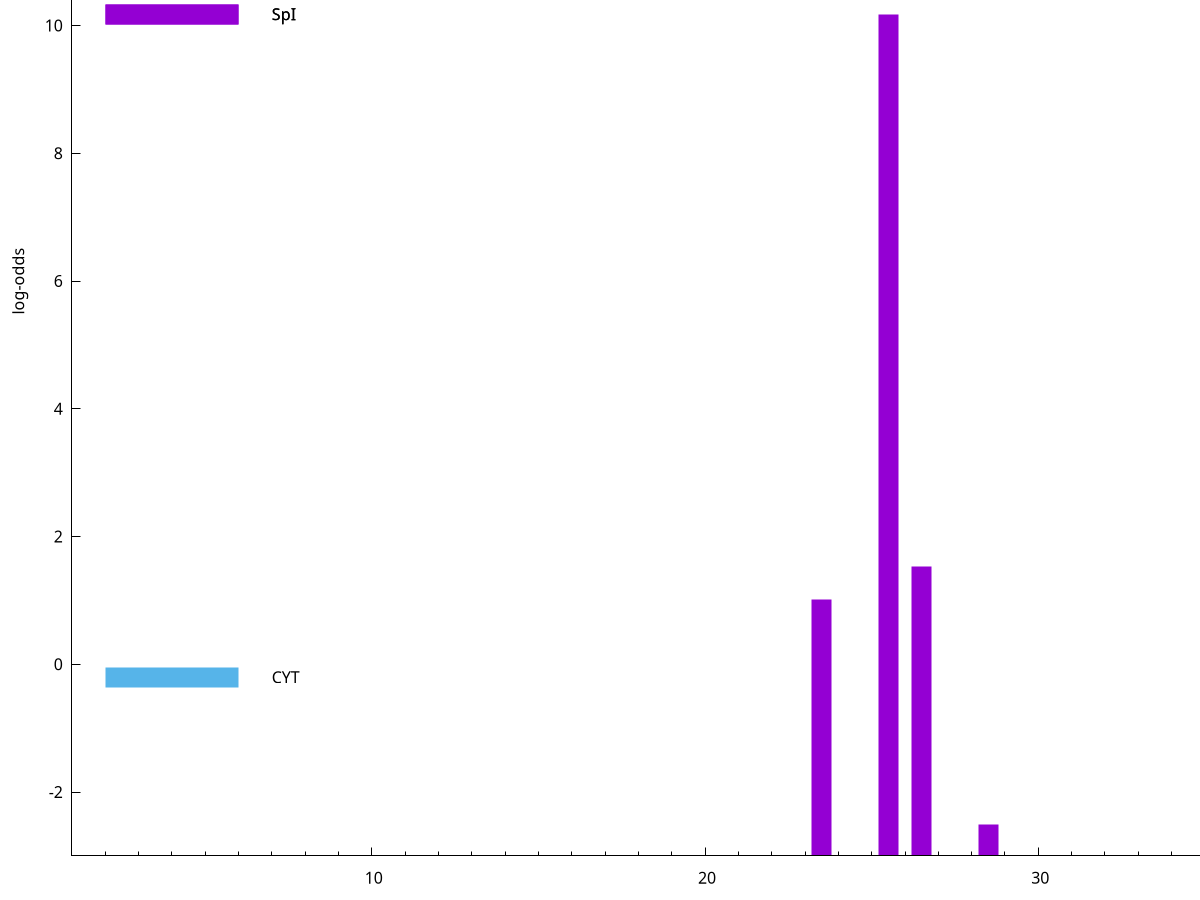 set title "LipoP predictions for SRR4017849.gff"
set size 2., 1.4
set xrange [1:70] 
set mxtics 10
set yrange [-3:15]
set y2range [0:18]
set ylabel "log-odds"
set term postscript eps color solid "Helvetica" 30
set output "SRR4017849.gff159.eps"
set arrow from 2,10.1767 to 6,10.1767 nohead lt 1 lw 20
set label "SpI" at 7,10.1767
set arrow from 2,-0.200913 to 6,-0.200913 nohead lt 3 lw 20
set label "CYT" at 7,-0.200913
set arrow from 2,10.1767 to 6,10.1767 nohead lt 1 lw 20
set label "SpI" at 7,10.1767
# NOTE: The scores below are the log-odds scores with the threshold
# NOTE: subtracted (a hack to make gnuplot make the histogram all
# NOTE: look nice).
plot "-" axes x1y2 title "" with impulses lt 1 lw 20
25.500000 13.170200
26.500000 4.533480
23.500000 4.019860
28.500000 0.488730
e
exit
